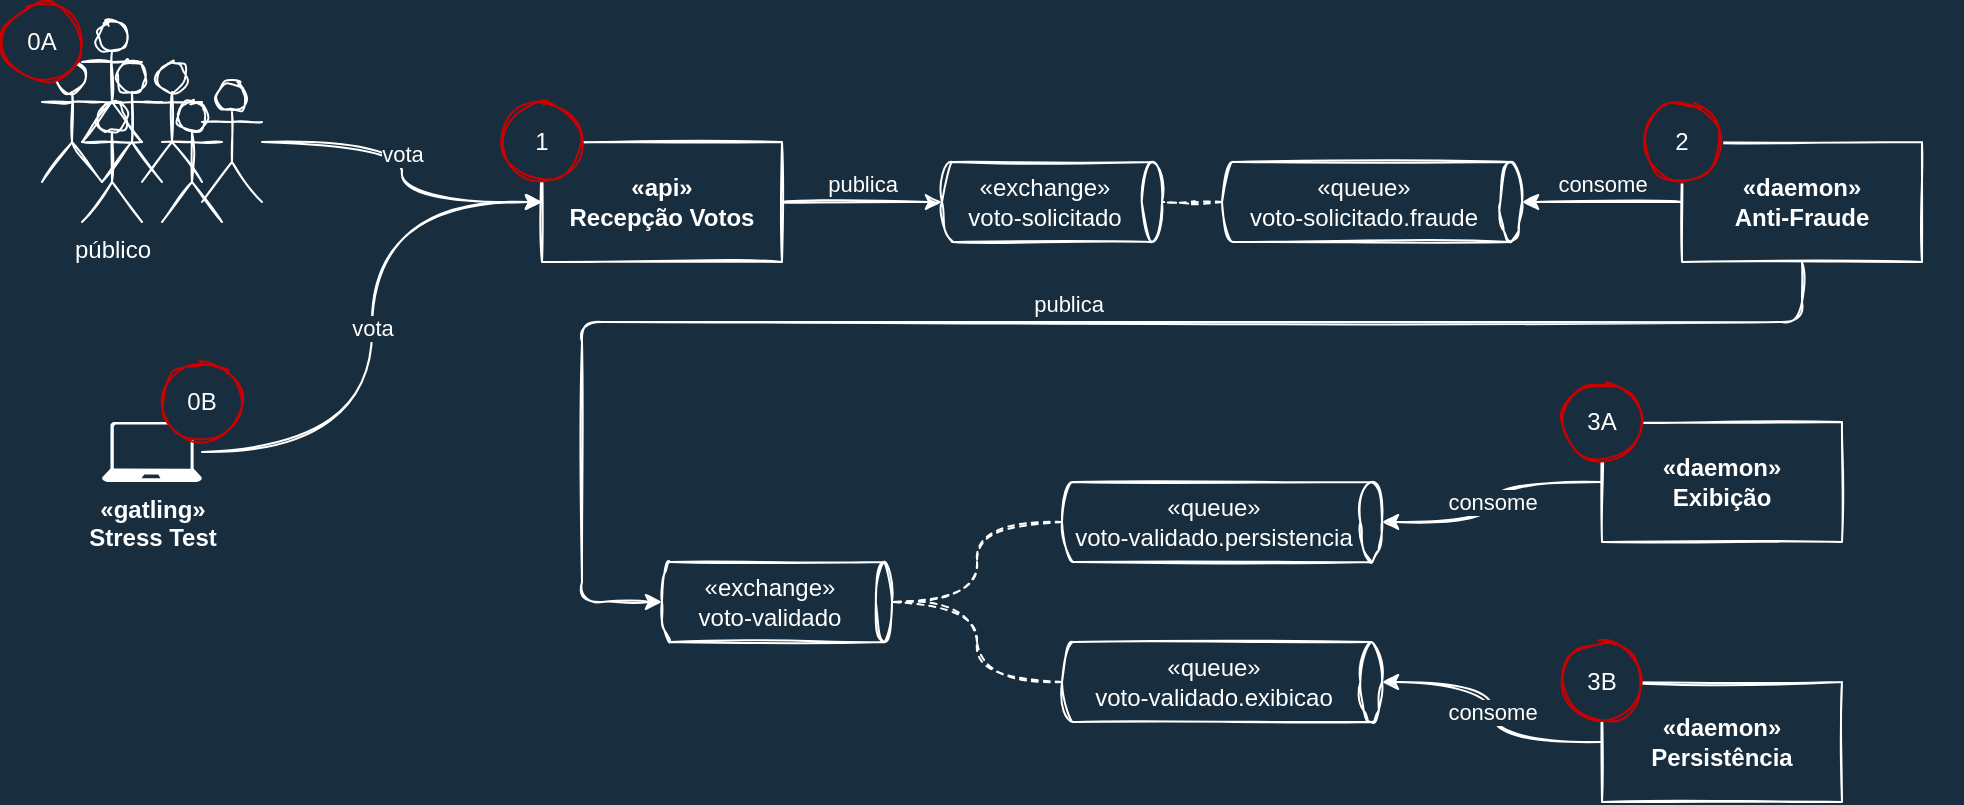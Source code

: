 <mxfile version="16.0.2" type="device"><diagram id="kZrXPYAukfN42naSWzP2" name="Page-1"><mxGraphModel dx="1154" dy="502" grid="1" gridSize="10" guides="1" tooltips="1" connect="1" arrows="1" fold="1" page="1" pageScale="1" pageWidth="1920" pageHeight="1200" background="#182E3E" math="0" shadow="0"><root><mxCell id="0"/><mxCell id="1" parent="0"/><mxCell id="z624cUgxmJaZNFVHrnX3-5" value="publica" style="edgeStyle=orthogonalEdgeStyle;curved=1;rounded=1;sketch=1;orthogonalLoop=1;jettySize=auto;html=1;fontColor=#FFFFFF;strokeColor=#FFFFFF;entryX=0.5;entryY=1;entryDx=0;entryDy=0;entryPerimeter=0;labelBackgroundColor=#182E3E;verticalAlign=bottom;" parent="1" source="z624cUgxmJaZNFVHrnX3-1" target="z624cUgxmJaZNFVHrnX3-2" edge="1"><mxGeometry relative="1" as="geometry"><mxPoint x="820" y="260.0" as="targetPoint"/></mxGeometry></mxCell><mxCell id="z624cUgxmJaZNFVHrnX3-1" value="&lt;div&gt;«api»&lt;/div&gt;Recepção Votos" style="rounded=0;whiteSpace=wrap;html=1;sketch=1;fontColor=#FFFFFF;strokeColor=#FFFFFF;fillColor=#182E3E;fontStyle=1" parent="1" vertex="1"><mxGeometry x="710" y="230" width="120" height="60" as="geometry"/></mxCell><mxCell id="z624cUgxmJaZNFVHrnX3-2" value="&lt;div&gt;«exchange»&lt;/div&gt;voto-solicitado" style="shape=cylinder3;whiteSpace=wrap;html=1;boundedLbl=1;backgroundOutline=1;size=5.069;rounded=0;sketch=1;fontColor=#FFFFFF;strokeColor=#FFFFFF;fillColor=#182E3E;direction=south;" parent="1" vertex="1"><mxGeometry x="910" y="240" width="110" height="40" as="geometry"/></mxCell><mxCell id="z624cUgxmJaZNFVHrnX3-7" style="edgeStyle=orthogonalEdgeStyle;curved=1;rounded=1;sketch=1;orthogonalLoop=1;jettySize=auto;html=1;entryX=0.5;entryY=0;entryDx=0;entryDy=0;entryPerimeter=0;fontColor=#FFFFFF;strokeColor=#FFFFFF;endArrow=none;endFill=0;dashed=1;" parent="1" source="z624cUgxmJaZNFVHrnX3-6" target="z624cUgxmJaZNFVHrnX3-2" edge="1"><mxGeometry relative="1" as="geometry"/></mxCell><mxCell id="z624cUgxmJaZNFVHrnX3-6" value="&lt;div&gt;«queue»&lt;/div&gt;voto-solicitado.fraude" style="shape=cylinder3;whiteSpace=wrap;html=1;boundedLbl=1;backgroundOutline=1;size=5.414;rounded=0;sketch=1;fontColor=#FFFFFF;strokeColor=#FFFFFF;fillColor=#182E3E;direction=south;" parent="1" vertex="1"><mxGeometry x="1050" y="240" width="150" height="40" as="geometry"/></mxCell><mxCell id="z624cUgxmJaZNFVHrnX3-8" value="&lt;div&gt;«exchange»&lt;/div&gt;voto-validado" style="shape=cylinder3;whiteSpace=wrap;html=1;boundedLbl=1;backgroundOutline=1;size=4.034;rounded=0;sketch=1;fontColor=#FFFFFF;strokeColor=#FFFFFF;fillColor=#182E3E;direction=south;" parent="1" vertex="1"><mxGeometry x="770" y="440" width="115" height="40" as="geometry"/></mxCell><mxCell id="z624cUgxmJaZNFVHrnX3-11" style="edgeStyle=orthogonalEdgeStyle;curved=1;rounded=1;sketch=1;orthogonalLoop=1;jettySize=auto;html=1;entryX=0.5;entryY=0;entryDx=0;entryDy=0;entryPerimeter=0;labelBackgroundColor=#182E3E;fontColor=#FFFFFF;strokeColor=#FFFFFF;endArrow=none;endFill=0;dashed=1;" parent="1" source="z624cUgxmJaZNFVHrnX3-9" target="z624cUgxmJaZNFVHrnX3-8" edge="1"><mxGeometry relative="1" as="geometry"/></mxCell><mxCell id="z624cUgxmJaZNFVHrnX3-9" value="&lt;div&gt;«queue»&lt;/div&gt;voto-validado.persistencia" style="shape=cylinder3;whiteSpace=wrap;html=1;boundedLbl=1;backgroundOutline=1;size=5.414;rounded=0;sketch=1;fontColor=#FFFFFF;strokeColor=#FFFFFF;fillColor=#182E3E;direction=south;" parent="1" vertex="1"><mxGeometry x="970" y="400" width="160" height="40" as="geometry"/></mxCell><mxCell id="z624cUgxmJaZNFVHrnX3-12" style="edgeStyle=orthogonalEdgeStyle;curved=1;rounded=1;sketch=1;orthogonalLoop=1;jettySize=auto;html=1;entryX=0.5;entryY=0;entryDx=0;entryDy=0;entryPerimeter=0;labelBackgroundColor=#182E3E;fontColor=#FFFFFF;strokeColor=#FFFFFF;endArrow=none;endFill=0;dashed=1;" parent="1" source="z624cUgxmJaZNFVHrnX3-10" target="z624cUgxmJaZNFVHrnX3-8" edge="1"><mxGeometry relative="1" as="geometry"/></mxCell><mxCell id="z624cUgxmJaZNFVHrnX3-10" value="&lt;div&gt;«queue»&lt;/div&gt;voto-validado.exibicao" style="shape=cylinder3;whiteSpace=wrap;html=1;boundedLbl=1;backgroundOutline=1;size=5.414;rounded=0;sketch=1;fontColor=#FFFFFF;strokeColor=#FFFFFF;fillColor=#182E3E;direction=south;" parent="1" vertex="1"><mxGeometry x="970" y="480" width="160" height="40" as="geometry"/></mxCell><mxCell id="z624cUgxmJaZNFVHrnX3-14" value="consome" style="edgeStyle=orthogonalEdgeStyle;curved=1;rounded=1;sketch=1;orthogonalLoop=1;jettySize=auto;html=1;entryX=0.5;entryY=0;entryDx=0;entryDy=0;entryPerimeter=0;labelBackgroundColor=#182E3E;fontColor=#FFFFFF;strokeColor=#FFFFFF;verticalAlign=bottom;" parent="1" source="z624cUgxmJaZNFVHrnX3-13" target="z624cUgxmJaZNFVHrnX3-6" edge="1"><mxGeometry relative="1" as="geometry"/></mxCell><mxCell id="z624cUgxmJaZNFVHrnX3-15" value="publica" style="edgeStyle=orthogonalEdgeStyle;rounded=1;sketch=1;orthogonalLoop=1;jettySize=auto;html=1;labelBackgroundColor=#182E3E;fontColor=#FFFFFF;strokeColor=#FFFFFF;exitX=0.5;exitY=1;exitDx=0;exitDy=0;entryX=0.5;entryY=1;entryDx=0;entryDy=0;entryPerimeter=0;verticalAlign=bottom;" parent="1" source="z624cUgxmJaZNFVHrnX3-13" target="z624cUgxmJaZNFVHrnX3-8" edge="1"><mxGeometry x="-0.032" relative="1" as="geometry"><mxPoint x="770" y="430" as="targetPoint"/><Array as="points"><mxPoint x="1340" y="320"/><mxPoint x="730" y="320"/><mxPoint x="730" y="460"/></Array><mxPoint as="offset"/></mxGeometry></mxCell><mxCell id="z624cUgxmJaZNFVHrnX3-13" value="&lt;div&gt;«daemon»&lt;/div&gt;Anti-Fraude" style="rounded=0;whiteSpace=wrap;html=1;sketch=1;fontColor=#FFFFFF;strokeColor=#FFFFFF;fillColor=#182E3E;fontStyle=1" parent="1" vertex="1"><mxGeometry x="1280" y="230" width="120" height="60" as="geometry"/></mxCell><mxCell id="z624cUgxmJaZNFVHrnX3-18" value="consome" style="edgeStyle=orthogonalEdgeStyle;curved=1;rounded=1;sketch=1;orthogonalLoop=1;jettySize=auto;html=1;entryX=0.5;entryY=0;entryDx=0;entryDy=0;entryPerimeter=0;labelBackgroundColor=#182E3E;fontColor=#FFFFFF;strokeColor=#FFFFFF;" parent="1" source="z624cUgxmJaZNFVHrnX3-16" target="z624cUgxmJaZNFVHrnX3-9" edge="1"><mxGeometry relative="1" as="geometry"/></mxCell><mxCell id="z624cUgxmJaZNFVHrnX3-16" value="&lt;div&gt;«daemon»&lt;/div&gt;Exibição" style="rounded=0;whiteSpace=wrap;html=1;sketch=1;fontColor=#FFFFFF;strokeColor=#FFFFFF;fillColor=#182E3E;fontStyle=1" parent="1" vertex="1"><mxGeometry x="1240" y="370" width="120" height="60" as="geometry"/></mxCell><mxCell id="z624cUgxmJaZNFVHrnX3-19" value="consome" style="edgeStyle=orthogonalEdgeStyle;curved=1;rounded=1;sketch=1;orthogonalLoop=1;jettySize=auto;html=1;labelBackgroundColor=#182E3E;fontColor=#FFFFFF;strokeColor=#FFFFFF;" parent="1" source="z624cUgxmJaZNFVHrnX3-17" target="z624cUgxmJaZNFVHrnX3-10" edge="1"><mxGeometry relative="1" as="geometry"/></mxCell><mxCell id="z624cUgxmJaZNFVHrnX3-17" value="&lt;div&gt;«daemon»&lt;/div&gt;Persistência" style="rounded=0;whiteSpace=wrap;html=1;sketch=1;fontColor=#FFFFFF;strokeColor=#FFFFFF;fillColor=#182E3E;fontStyle=1" parent="1" vertex="1"><mxGeometry x="1240" y="500" width="120" height="60" as="geometry"/></mxCell><mxCell id="z624cUgxmJaZNFVHrnX3-27" value="vota" style="edgeStyle=orthogonalEdgeStyle;rounded=1;sketch=1;orthogonalLoop=1;jettySize=auto;html=1;entryX=0;entryY=0.5;entryDx=0;entryDy=0;labelBackgroundColor=#182E3E;fontColor=#FFFFFF;endArrow=classic;endFill=1;strokeColor=#FFFFFF;verticalAlign=bottom;curved=1;" parent="1" source="z624cUgxmJaZNFVHrnX3-26" target="z624cUgxmJaZNFVHrnX3-1" edge="1"><mxGeometry relative="1" as="geometry"/></mxCell><mxCell id="z624cUgxmJaZNFVHrnX3-28" value="1" style="ellipse;whiteSpace=wrap;html=1;aspect=fixed;rounded=0;sketch=1;fontColor=#FFFFFF;strokeColor=#CC0000;fillColor=#182E3E;labelBackgroundColor=#182E3E;fillStyle=solid;" parent="1" vertex="1"><mxGeometry x="690" y="210" width="40" height="40" as="geometry"/></mxCell><mxCell id="z624cUgxmJaZNFVHrnX3-32" value="2" style="ellipse;whiteSpace=wrap;html=1;aspect=fixed;rounded=0;sketch=1;fontColor=#FFFFFF;strokeColor=#CC0000;fillColor=#182E3E;labelBackgroundColor=#182E3E;fillStyle=solid;" parent="1" vertex="1"><mxGeometry x="1260" y="210" width="40" height="40" as="geometry"/></mxCell><mxCell id="z624cUgxmJaZNFVHrnX3-33" value="3A" style="ellipse;whiteSpace=wrap;html=1;aspect=fixed;rounded=0;sketch=1;fontColor=#FFFFFF;strokeColor=#CC0000;fillColor=#182E3E;labelBackgroundColor=#182E3E;fillStyle=solid;" parent="1" vertex="1"><mxGeometry x="1220" y="350" width="40" height="40" as="geometry"/></mxCell><mxCell id="z624cUgxmJaZNFVHrnX3-34" value="3B" style="ellipse;whiteSpace=wrap;html=1;aspect=fixed;rounded=0;sketch=1;fontColor=#FFFFFF;strokeColor=#CC0000;fillColor=#182E3E;labelBackgroundColor=#182E3E;fillStyle=solid;" parent="1" vertex="1"><mxGeometry x="1220" y="480" width="40" height="40" as="geometry"/></mxCell><mxCell id="ayR4CSJCsg8O3JeAoq4n-4" value="vota" style="edgeStyle=orthogonalEdgeStyle;curved=1;rounded=0;orthogonalLoop=1;jettySize=auto;html=1;entryX=0;entryY=0.5;entryDx=0;entryDy=0;strokeColor=#FFFFFF;sketch=1;labelBackgroundColor=#182E3E;fontColor=#FFFFFF;" edge="1" parent="1" source="ayR4CSJCsg8O3JeAoq4n-2" target="z624cUgxmJaZNFVHrnX3-1"><mxGeometry relative="1" as="geometry"/></mxCell><mxCell id="ayR4CSJCsg8O3JeAoq4n-2" value="&lt;div&gt;«gatling»&lt;/div&gt;&lt;div&gt;&lt;/div&gt;Stress Test" style="sketch=0;aspect=fixed;pointerEvents=1;shadow=0;dashed=0;html=1;strokeColor=none;labelPosition=center;verticalLabelPosition=bottom;verticalAlign=top;align=center;fillColor=#FFFFFF;shape=mxgraph.azure.laptop;fillStyle=auto;fontColor=#FFFFFF;fontStyle=1" vertex="1" parent="1"><mxGeometry x="490" y="370" width="50" height="30" as="geometry"/></mxCell><mxCell id="ayR4CSJCsg8O3JeAoq4n-3" value="" style="group" vertex="1" connectable="0" parent="1"><mxGeometry x="460" y="170" width="110" height="100" as="geometry"/></mxCell><mxCell id="z624cUgxmJaZNFVHrnX3-20" value="público" style="shape=umlActor;verticalLabelPosition=bottom;verticalAlign=top;html=1;outlineConnect=0;rounded=0;sketch=1;fontColor=#FFFFFF;strokeColor=#FFFFFF;fillColor=#182E3E;" parent="ayR4CSJCsg8O3JeAoq4n-3" vertex="1"><mxGeometry x="20" y="40" width="30" height="60" as="geometry"/></mxCell><mxCell id="z624cUgxmJaZNFVHrnX3-21" value="" style="shape=umlActor;verticalLabelPosition=bottom;verticalAlign=top;html=1;outlineConnect=0;rounded=0;sketch=1;fontColor=#FFFFFF;strokeColor=#FFFFFF;fillColor=#182E3E;" parent="ayR4CSJCsg8O3JeAoq4n-3" vertex="1"><mxGeometry x="50" y="20" width="30" height="60" as="geometry"/></mxCell><mxCell id="z624cUgxmJaZNFVHrnX3-22" value="" style="shape=umlActor;verticalLabelPosition=bottom;verticalAlign=top;html=1;outlineConnect=0;rounded=0;sketch=1;fontColor=#FFFFFF;strokeColor=#FFFFFF;fillColor=#182E3E;" parent="ayR4CSJCsg8O3JeAoq4n-3" vertex="1"><mxGeometry x="60" y="40" width="30" height="60" as="geometry"/></mxCell><mxCell id="z624cUgxmJaZNFVHrnX3-23" value="" style="shape=umlActor;verticalLabelPosition=bottom;verticalAlign=top;html=1;outlineConnect=0;rounded=0;sketch=1;fontColor=#FFFFFF;strokeColor=#FFFFFF;fillColor=#182E3E;" parent="ayR4CSJCsg8O3JeAoq4n-3" vertex="1"><mxGeometry y="20" width="30" height="60" as="geometry"/></mxCell><mxCell id="z624cUgxmJaZNFVHrnX3-24" value="" style="shape=umlActor;verticalLabelPosition=bottom;verticalAlign=top;html=1;outlineConnect=0;rounded=0;sketch=1;fontColor=#FFFFFF;strokeColor=#FFFFFF;fillColor=#182E3E;" parent="ayR4CSJCsg8O3JeAoq4n-3" vertex="1"><mxGeometry x="30" y="20" width="30" height="60" as="geometry"/></mxCell><mxCell id="z624cUgxmJaZNFVHrnX3-25" value="" style="shape=umlActor;verticalLabelPosition=bottom;verticalAlign=top;html=1;outlineConnect=0;rounded=0;sketch=1;fontColor=#FFFFFF;strokeColor=#FFFFFF;fillColor=#182E3E;" parent="ayR4CSJCsg8O3JeAoq4n-3" vertex="1"><mxGeometry x="20" width="30" height="60" as="geometry"/></mxCell><mxCell id="z624cUgxmJaZNFVHrnX3-26" value="" style="shape=umlActor;verticalLabelPosition=bottom;verticalAlign=top;html=1;outlineConnect=0;rounded=0;sketch=1;fontColor=#FFFFFF;strokeColor=#FFFFFF;fillColor=#182E3E;" parent="ayR4CSJCsg8O3JeAoq4n-3" vertex="1"><mxGeometry x="80" y="30" width="30" height="60" as="geometry"/></mxCell><mxCell id="ayR4CSJCsg8O3JeAoq4n-10" value="0A" style="ellipse;whiteSpace=wrap;html=1;aspect=fixed;rounded=0;sketch=1;fontColor=#FFFFFF;strokeColor=#CC0000;fillColor=#182E3E;labelBackgroundColor=#182E3E;fillStyle=solid;" vertex="1" parent="ayR4CSJCsg8O3JeAoq4n-3"><mxGeometry x="-20" y="-10" width="40" height="40" as="geometry"/></mxCell><mxCell id="ayR4CSJCsg8O3JeAoq4n-5" value="" style="shape=image;verticalLabelPosition=bottom;labelBackgroundColor=#ffffff;verticalAlign=top;aspect=fixed;imageAspect=0;image=https://pbs.twimg.com/profile_images/1529573586582884355/30xF9TUB_400x400.jpg;" vertex="1" parent="1"><mxGeometry x="460" y="330" width="50" height="50" as="geometry"/></mxCell><mxCell id="ayR4CSJCsg8O3JeAoq4n-6" value="" style="shape=image;verticalLabelPosition=bottom;labelBackgroundColor=#ffffff;verticalAlign=top;aspect=fixed;imageAspect=0;image=https://pbs.twimg.com/profile_images/1492131716814802946/YgMHbT15_400x400.jpg;" vertex="1" parent="1"><mxGeometry x="810" y="190" width="50" height="50" as="geometry"/></mxCell><mxCell id="ayR4CSJCsg8O3JeAoq4n-7" value="" style="shape=image;verticalLabelPosition=bottom;labelBackgroundColor=#ffffff;verticalAlign=top;aspect=fixed;imageAspect=0;image=https://pbs.twimg.com/profile_images/1471668077767102468/jrV6knc0_400x400.jpg;" vertex="1" parent="1"><mxGeometry x="1330" y="470" width="50" height="50" as="geometry"/></mxCell><mxCell id="ayR4CSJCsg8O3JeAoq4n-8" value="" style="shape=image;verticalLabelPosition=bottom;labelBackgroundColor=#ffffff;verticalAlign=top;aspect=fixed;imageAspect=0;image=https://pbs.twimg.com/profile_images/1510674860019793924/1ix9PXYj_400x400.jpg;" vertex="1" parent="1"><mxGeometry x="1330" y="340" width="50" height="50" as="geometry"/></mxCell><mxCell id="ayR4CSJCsg8O3JeAoq4n-9" value="" style="shape=image;verticalLabelPosition=bottom;labelBackgroundColor=#ffffff;verticalAlign=top;aspect=fixed;imageAspect=0;image=https://pbs.twimg.com/profile_images/1528361316045537281/qi67fEt8_400x400.jpg;" vertex="1" parent="1"><mxGeometry x="1370" y="200" width="50" height="50" as="geometry"/></mxCell><mxCell id="ayR4CSJCsg8O3JeAoq4n-11" value="0B" style="ellipse;whiteSpace=wrap;html=1;aspect=fixed;rounded=0;sketch=1;fontColor=#FFFFFF;strokeColor=#CC0000;fillColor=#182E3E;labelBackgroundColor=#182E3E;fillStyle=solid;" vertex="1" parent="1"><mxGeometry x="520" y="340" width="40" height="40" as="geometry"/></mxCell></root></mxGraphModel></diagram></mxfile>